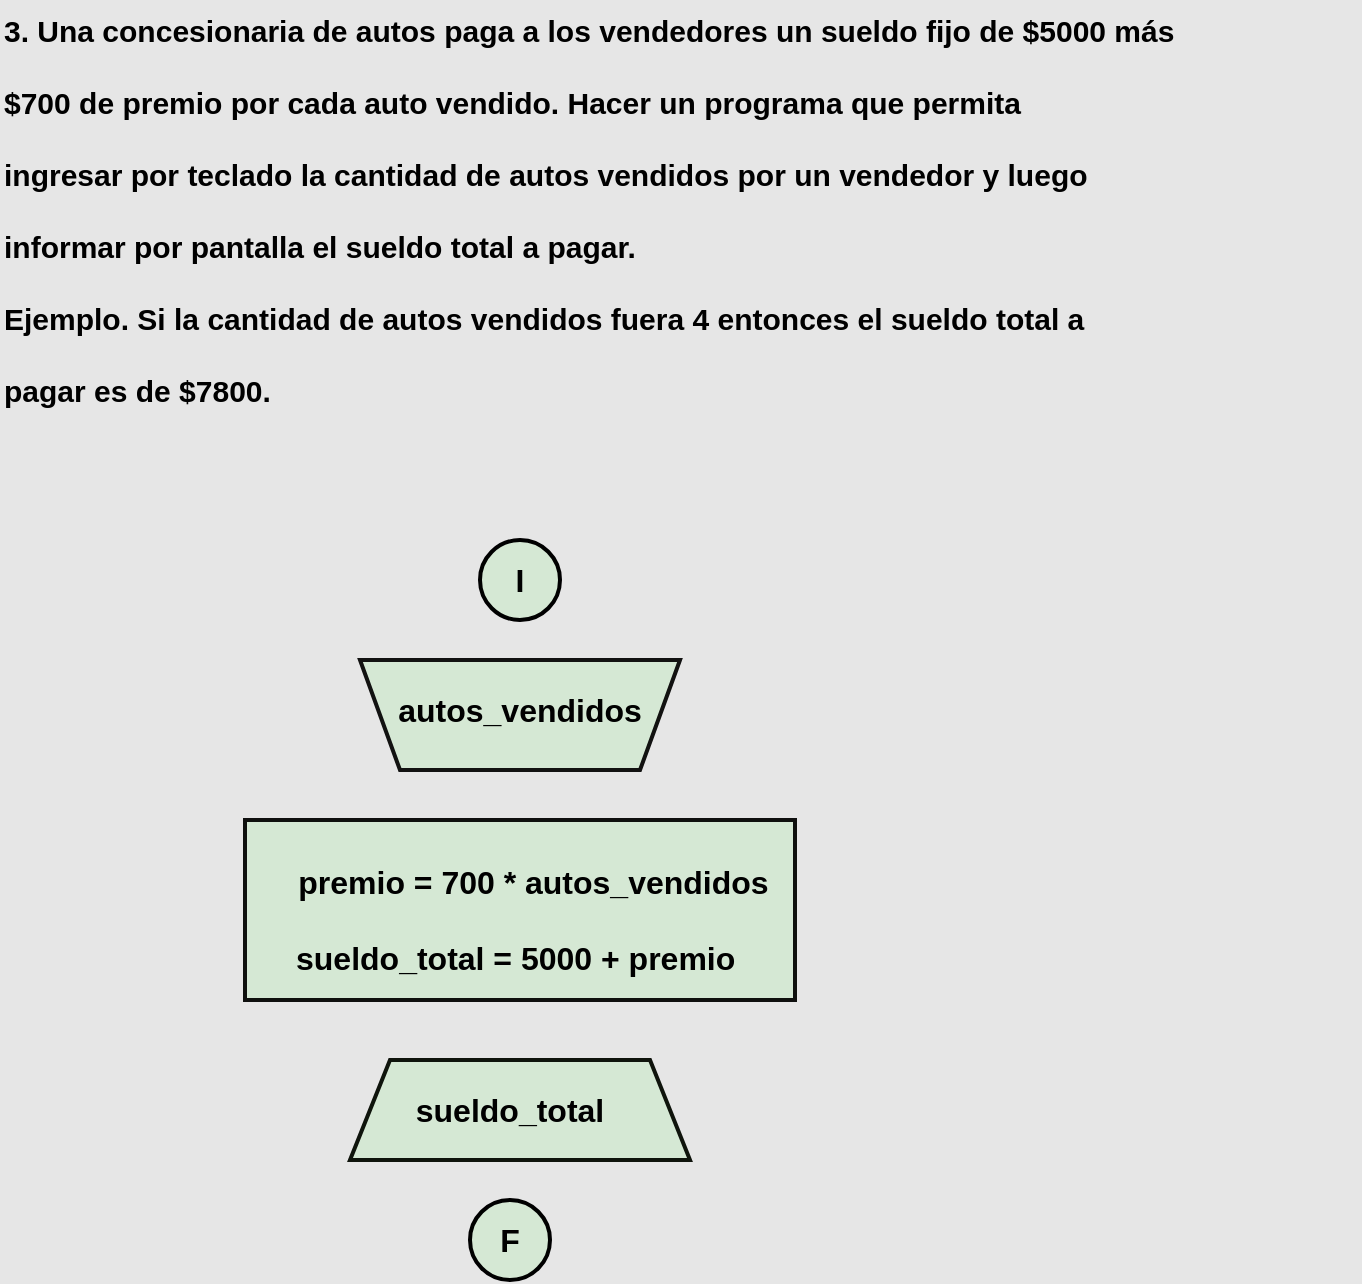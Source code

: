 <mxfile version="23.1.5" type="device">
  <diagram name="Página-1" id="0Vg0Sbu0r9DxQ2GMV2Hm">
    <mxGraphModel dx="1420" dy="830" grid="1" gridSize="10" guides="1" tooltips="1" connect="1" arrows="1" fold="1" page="1" pageScale="1" pageWidth="827" pageHeight="1169" background="#E6E6E6" math="0" shadow="0">
      <root>
        <mxCell id="0" />
        <mxCell id="1" parent="0" />
        <mxCell id="L61wuBs-b5sYwtBGPqGT-1" value="&lt;b style=&quot;font-size: 15px;&quot;&gt;&lt;font style=&quot;font-size: 15px;&quot; color=&quot;#000000&quot;&gt;3. Una concesionaria de autos paga a los vendedores un sueldo fijo de $5000 más&lt;br&gt;&lt;br&gt;$700 de premio por cada auto vendido. Hacer un programa que permita&lt;br&gt;&lt;br&gt;ingresar por teclado la cantidad de autos vendidos por un vendedor y luego&lt;br&gt;&lt;br&gt;informar por pantalla el sueldo total a pagar.&lt;br&gt;&lt;br&gt;Ejemplo. Si la cantidad de autos vendidos fuera 4 entonces el sueldo total a&lt;br&gt;&lt;br&gt;pagar es de $7800.&lt;/font&gt;&lt;/b&gt;" style="text;whiteSpace=wrap;html=1;" vertex="1" parent="1">
          <mxGeometry x="80" y="10" width="680" height="210" as="geometry" />
        </mxCell>
        <mxCell id="L61wuBs-b5sYwtBGPqGT-3" value="" style="strokeWidth=2;html=1;shape=mxgraph.flowchart.start_2;whiteSpace=wrap;rounded=0;labelBackgroundColor=none;strokeColor=#000000;align=center;verticalAlign=middle;fontFamily=Helvetica;fontSize=12;fontColor=default;fillColor=#d5e8d4;" vertex="1" parent="1">
          <mxGeometry x="315" y="610" width="40" height="40" as="geometry" />
        </mxCell>
        <mxCell id="L61wuBs-b5sYwtBGPqGT-4" value="" style="shape=trapezoid;perimeter=trapezoidPerimeter;whiteSpace=wrap;html=1;fixedSize=1;rounded=0;labelBackgroundColor=none;strokeColor=#0F140C;strokeWidth=2;align=center;verticalAlign=middle;fontFamily=Helvetica;fontSize=12;fontColor=default;fillColor=#d5e8d4;" vertex="1" parent="1">
          <mxGeometry x="255" y="540" width="170" height="50" as="geometry" />
        </mxCell>
        <mxCell id="L61wuBs-b5sYwtBGPqGT-6" value="" style="rounded=0;whiteSpace=wrap;html=1;labelBackgroundColor=none;strokeColor=#0f100e;strokeWidth=2;align=center;verticalAlign=middle;fontFamily=Helvetica;fontSize=12;fontColor=default;fillColor=#d5e8d4;" vertex="1" parent="1">
          <mxGeometry x="202.5" y="420" width="275" height="90" as="geometry" />
        </mxCell>
        <mxCell id="L61wuBs-b5sYwtBGPqGT-8" value="" style="group" vertex="1" connectable="0" parent="1">
          <mxGeometry x="260" y="280" width="160" height="115" as="geometry" />
        </mxCell>
        <mxCell id="L61wuBs-b5sYwtBGPqGT-2" value="" style="strokeWidth=2;html=1;shape=mxgraph.flowchart.start_2;whiteSpace=wrap;rounded=0;labelBackgroundColor=none;strokeColor=#000000;align=center;verticalAlign=middle;fontFamily=Helvetica;fontSize=12;fontColor=default;fillColor=#d5e8d4;aspect=fixed;" vertex="1" parent="L61wuBs-b5sYwtBGPqGT-8">
          <mxGeometry x="60" width="40" height="40" as="geometry" />
        </mxCell>
        <mxCell id="L61wuBs-b5sYwtBGPqGT-5" value="" style="shape=trapezoid;perimeter=trapezoidPerimeter;whiteSpace=wrap;html=1;fixedSize=1;rounded=0;labelBackgroundColor=none;strokeColor=#121211;strokeWidth=2;align=center;verticalAlign=middle;fontFamily=Helvetica;fontSize=12;fontColor=default;fillColor=#d5e8d4;direction=west;container=1;aspect=fixed;" vertex="1" parent="L61wuBs-b5sYwtBGPqGT-8">
          <mxGeometry y="60" width="160" height="55" as="geometry">
            <mxRectangle x="-1020" y="-650" width="50" height="40" as="alternateBounds" />
          </mxGeometry>
        </mxCell>
        <mxCell id="L61wuBs-b5sYwtBGPqGT-7" value="&lt;b&gt;&lt;font color=&quot;#000000&quot; style=&quot;font-size: 16px;&quot;&gt;autos_vendidos&lt;/font&gt;&lt;/b&gt;" style="text;strokeColor=none;align=center;fillColor=none;html=1;verticalAlign=middle;whiteSpace=wrap;rounded=0;aspect=fixed;" vertex="1" parent="L61wuBs-b5sYwtBGPqGT-5">
          <mxGeometry x="10" y="-5" width="140" height="60" as="geometry" />
        </mxCell>
        <mxCell id="L61wuBs-b5sYwtBGPqGT-9" value="&lt;font color=&quot;#000000&quot; style=&quot;font-size: 16px;&quot;&gt;&lt;b&gt;I&lt;/b&gt;&lt;/font&gt;" style="text;strokeColor=none;align=center;fillColor=none;html=1;verticalAlign=middle;whiteSpace=wrap;rounded=0;" vertex="1" parent="L61wuBs-b5sYwtBGPqGT-8">
          <mxGeometry x="50" y="5" width="60" height="30" as="geometry" />
        </mxCell>
        <mxCell id="L61wuBs-b5sYwtBGPqGT-10" value="&lt;font color=&quot;#000000&quot; style=&quot;font-size: 16px;&quot;&gt;&lt;b&gt;&amp;nbsp;premio = 700 * autos_vendidos&lt;br&gt;&lt;br&gt;sueldo_total = 5000 + premio&amp;nbsp; &amp;nbsp;&lt;br&gt;&lt;/b&gt;&lt;/font&gt;" style="text;strokeColor=none;align=center;fillColor=none;html=1;verticalAlign=middle;whiteSpace=wrap;rounded=0;" vertex="1" parent="1">
          <mxGeometry x="202.5" y="420" width="283" height="100" as="geometry" />
        </mxCell>
        <mxCell id="L61wuBs-b5sYwtBGPqGT-11" value="&lt;span style=&quot;font-size: 16px;&quot;&gt;&lt;b&gt;&lt;font color=&quot;#000000&quot;&gt;sueldo_total&lt;/font&gt;&lt;/b&gt;&lt;/span&gt;" style="text;strokeColor=none;align=center;fillColor=none;html=1;verticalAlign=middle;whiteSpace=wrap;rounded=0;" vertex="1" parent="1">
          <mxGeometry x="280" y="550" width="110" height="30" as="geometry" />
        </mxCell>
        <mxCell id="L61wuBs-b5sYwtBGPqGT-12" value="&lt;font color=&quot;#000000&quot;&gt;&lt;span style=&quot;font-size: 16px;&quot;&gt;&lt;b&gt;F&lt;/b&gt;&lt;/span&gt;&lt;/font&gt;" style="text;strokeColor=none;align=center;fillColor=none;html=1;verticalAlign=middle;whiteSpace=wrap;rounded=0;" vertex="1" parent="1">
          <mxGeometry x="305" y="615" width="60" height="30" as="geometry" />
        </mxCell>
      </root>
    </mxGraphModel>
  </diagram>
</mxfile>
